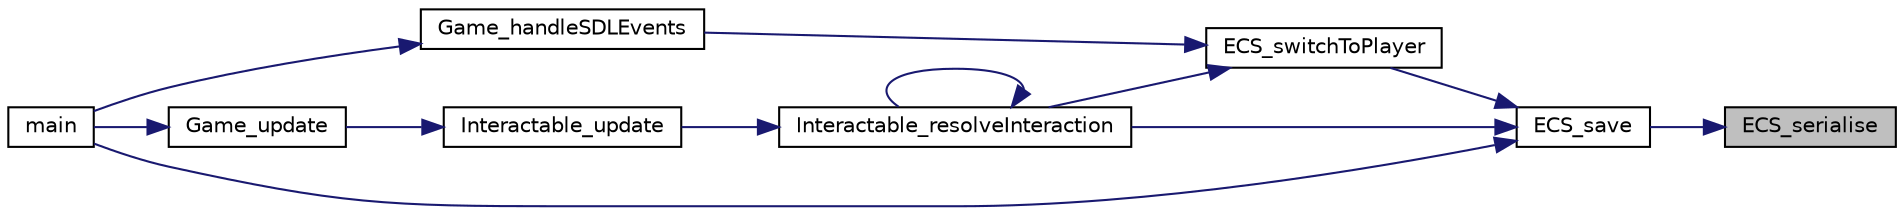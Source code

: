 digraph "ECS_serialise"
{
 // LATEX_PDF_SIZE
  edge [fontname="Helvetica",fontsize="10",labelfontname="Helvetica",labelfontsize="10"];
  node [fontname="Helvetica",fontsize="10",shape=record];
  rankdir="RL";
  Node1 [label="ECS_serialise",height=0.2,width=0.4,color="black", fillcolor="grey75", style="filled", fontcolor="black",tooltip=" "];
  Node1 -> Node2 [dir="back",color="midnightblue",fontsize="10",style="solid"];
  Node2 [label="ECS_save",height=0.2,width=0.4,color="black", fillcolor="white", style="filled",URL="$_e_c_s_8c.html#abc5bc356c810020e1b30c1ec0c1f3f81",tooltip=" "];
  Node2 -> Node3 [dir="back",color="midnightblue",fontsize="10",style="solid"];
  Node3 [label="ECS_switchToPlayer",height=0.2,width=0.4,color="black", fillcolor="white", style="filled",URL="$_e_c_s_8c.html#a5ee7baf92e594c3c0a1c2cb0170df127",tooltip=" "];
  Node3 -> Node4 [dir="back",color="midnightblue",fontsize="10",style="solid"];
  Node4 [label="Game_handleSDLEvents",height=0.2,width=0.4,color="black", fillcolor="white", style="filled",URL="$_game_8c.html#a9911473d14630a4538712be4c4ae08ef",tooltip=" "];
  Node4 -> Node5 [dir="back",color="midnightblue",fontsize="10",style="solid"];
  Node5 [label="main",height=0.2,width=0.4,color="black", fillcolor="white", style="filled",URL="$main_8c.html#a840291bc02cba5474a4cb46a9b9566fe",tooltip=" "];
  Node3 -> Node6 [dir="back",color="midnightblue",fontsize="10",style="solid"];
  Node6 [label="Interactable_resolveInteraction",height=0.2,width=0.4,color="black", fillcolor="white", style="filled",URL="$_interactable_systems_8c.html#acb7bc993c906da3377e35ff6eb3ca1d9",tooltip=" "];
  Node6 -> Node6 [dir="back",color="midnightblue",fontsize="10",style="solid"];
  Node6 -> Node7 [dir="back",color="midnightblue",fontsize="10",style="solid"];
  Node7 [label="Interactable_update",height=0.2,width=0.4,color="black", fillcolor="white", style="filled",URL="$_interactable_systems_8c.html#ab7e982b57adb8ff955d90d40e890dfaf",tooltip=" "];
  Node7 -> Node8 [dir="back",color="midnightblue",fontsize="10",style="solid"];
  Node8 [label="Game_update",height=0.2,width=0.4,color="black", fillcolor="white", style="filled",URL="$_game_8c.html#a1fdb232da8445ef611c99a0baff40778",tooltip=" "];
  Node8 -> Node5 [dir="back",color="midnightblue",fontsize="10",style="solid"];
  Node2 -> Node6 [dir="back",color="midnightblue",fontsize="10",style="solid"];
  Node2 -> Node5 [dir="back",color="midnightblue",fontsize="10",style="solid"];
}
